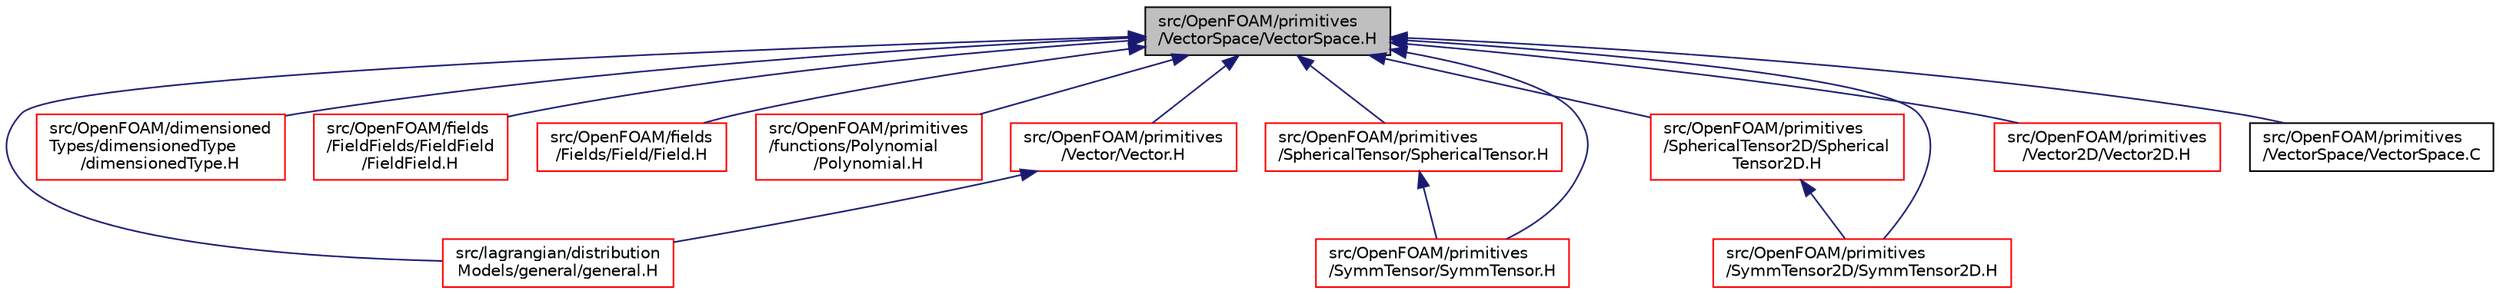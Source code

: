 digraph "src/OpenFOAM/primitives/VectorSpace/VectorSpace.H"
{
  bgcolor="transparent";
  edge [fontname="Helvetica",fontsize="10",labelfontname="Helvetica",labelfontsize="10"];
  node [fontname="Helvetica",fontsize="10",shape=record];
  Node1 [label="src/OpenFOAM/primitives\l/VectorSpace/VectorSpace.H",height=0.2,width=0.4,color="black", fillcolor="grey75", style="filled", fontcolor="black"];
  Node1 -> Node2 [dir="back",color="midnightblue",fontsize="10",style="solid",fontname="Helvetica"];
  Node2 [label="src/lagrangian/distribution\lModels/general/general.H",height=0.2,width=0.4,color="red",URL="$a06401.html"];
  Node1 -> Node3 [dir="back",color="midnightblue",fontsize="10",style="solid",fontname="Helvetica"];
  Node3 [label="src/OpenFOAM/dimensioned\lTypes/dimensionedType\l/dimensionedType.H",height=0.2,width=0.4,color="red",URL="$a07889.html"];
  Node1 -> Node4 [dir="back",color="midnightblue",fontsize="10",style="solid",fontname="Helvetica"];
  Node4 [label="src/OpenFOAM/fields\l/FieldFields/FieldField\l/FieldField.H",height=0.2,width=0.4,color="red",URL="$a07922.html"];
  Node1 -> Node5 [dir="back",color="midnightblue",fontsize="10",style="solid",fontname="Helvetica"];
  Node5 [label="src/OpenFOAM/fields\l/Fields/Field/Field.H",height=0.2,width=0.4,color="red",URL="$a07956.html"];
  Node1 -> Node6 [dir="back",color="midnightblue",fontsize="10",style="solid",fontname="Helvetica"];
  Node6 [label="src/OpenFOAM/primitives\l/functions/Polynomial\l/Polynomial.H",height=0.2,width=0.4,color="red",URL="$a08861.html"];
  Node1 -> Node7 [dir="back",color="midnightblue",fontsize="10",style="solid",fontname="Helvetica"];
  Node7 [label="src/OpenFOAM/primitives\l/SphericalTensor/SphericalTensor.H",height=0.2,width=0.4,color="red",URL="$a08959.html"];
  Node7 -> Node8 [dir="back",color="midnightblue",fontsize="10",style="solid",fontname="Helvetica"];
  Node8 [label="src/OpenFOAM/primitives\l/SymmTensor/SymmTensor.H",height=0.2,width=0.4,color="red",URL="$a09008.html"];
  Node1 -> Node9 [dir="back",color="midnightblue",fontsize="10",style="solid",fontname="Helvetica"];
  Node9 [label="src/OpenFOAM/primitives\l/SphericalTensor2D/Spherical\lTensor2D.H",height=0.2,width=0.4,color="red",URL="$a08963.html"];
  Node9 -> Node10 [dir="back",color="midnightblue",fontsize="10",style="solid",fontname="Helvetica"];
  Node10 [label="src/OpenFOAM/primitives\l/SymmTensor2D/SymmTensor2D.H",height=0.2,width=0.4,color="red",URL="$a09012.html"];
  Node1 -> Node8 [dir="back",color="midnightblue",fontsize="10",style="solid",fontname="Helvetica"];
  Node1 -> Node10 [dir="back",color="midnightblue",fontsize="10",style="solid",fontname="Helvetica"];
  Node1 -> Node11 [dir="back",color="midnightblue",fontsize="10",style="solid",fontname="Helvetica"];
  Node11 [label="src/OpenFOAM/primitives\l/Vector/Vector.H",height=0.2,width=0.4,color="red",URL="$a09051.html"];
  Node11 -> Node2 [dir="back",color="midnightblue",fontsize="10",style="solid",fontname="Helvetica"];
  Node1 -> Node12 [dir="back",color="midnightblue",fontsize="10",style="solid",fontname="Helvetica"];
  Node12 [label="src/OpenFOAM/primitives\l/Vector2D/Vector2D.H",height=0.2,width=0.4,color="red",URL="$a09056.html"];
  Node1 -> Node13 [dir="back",color="midnightblue",fontsize="10",style="solid",fontname="Helvetica"];
  Node13 [label="src/OpenFOAM/primitives\l/VectorSpace/VectorSpace.C",height=0.2,width=0.4,color="black",URL="$a09061.html"];
}
